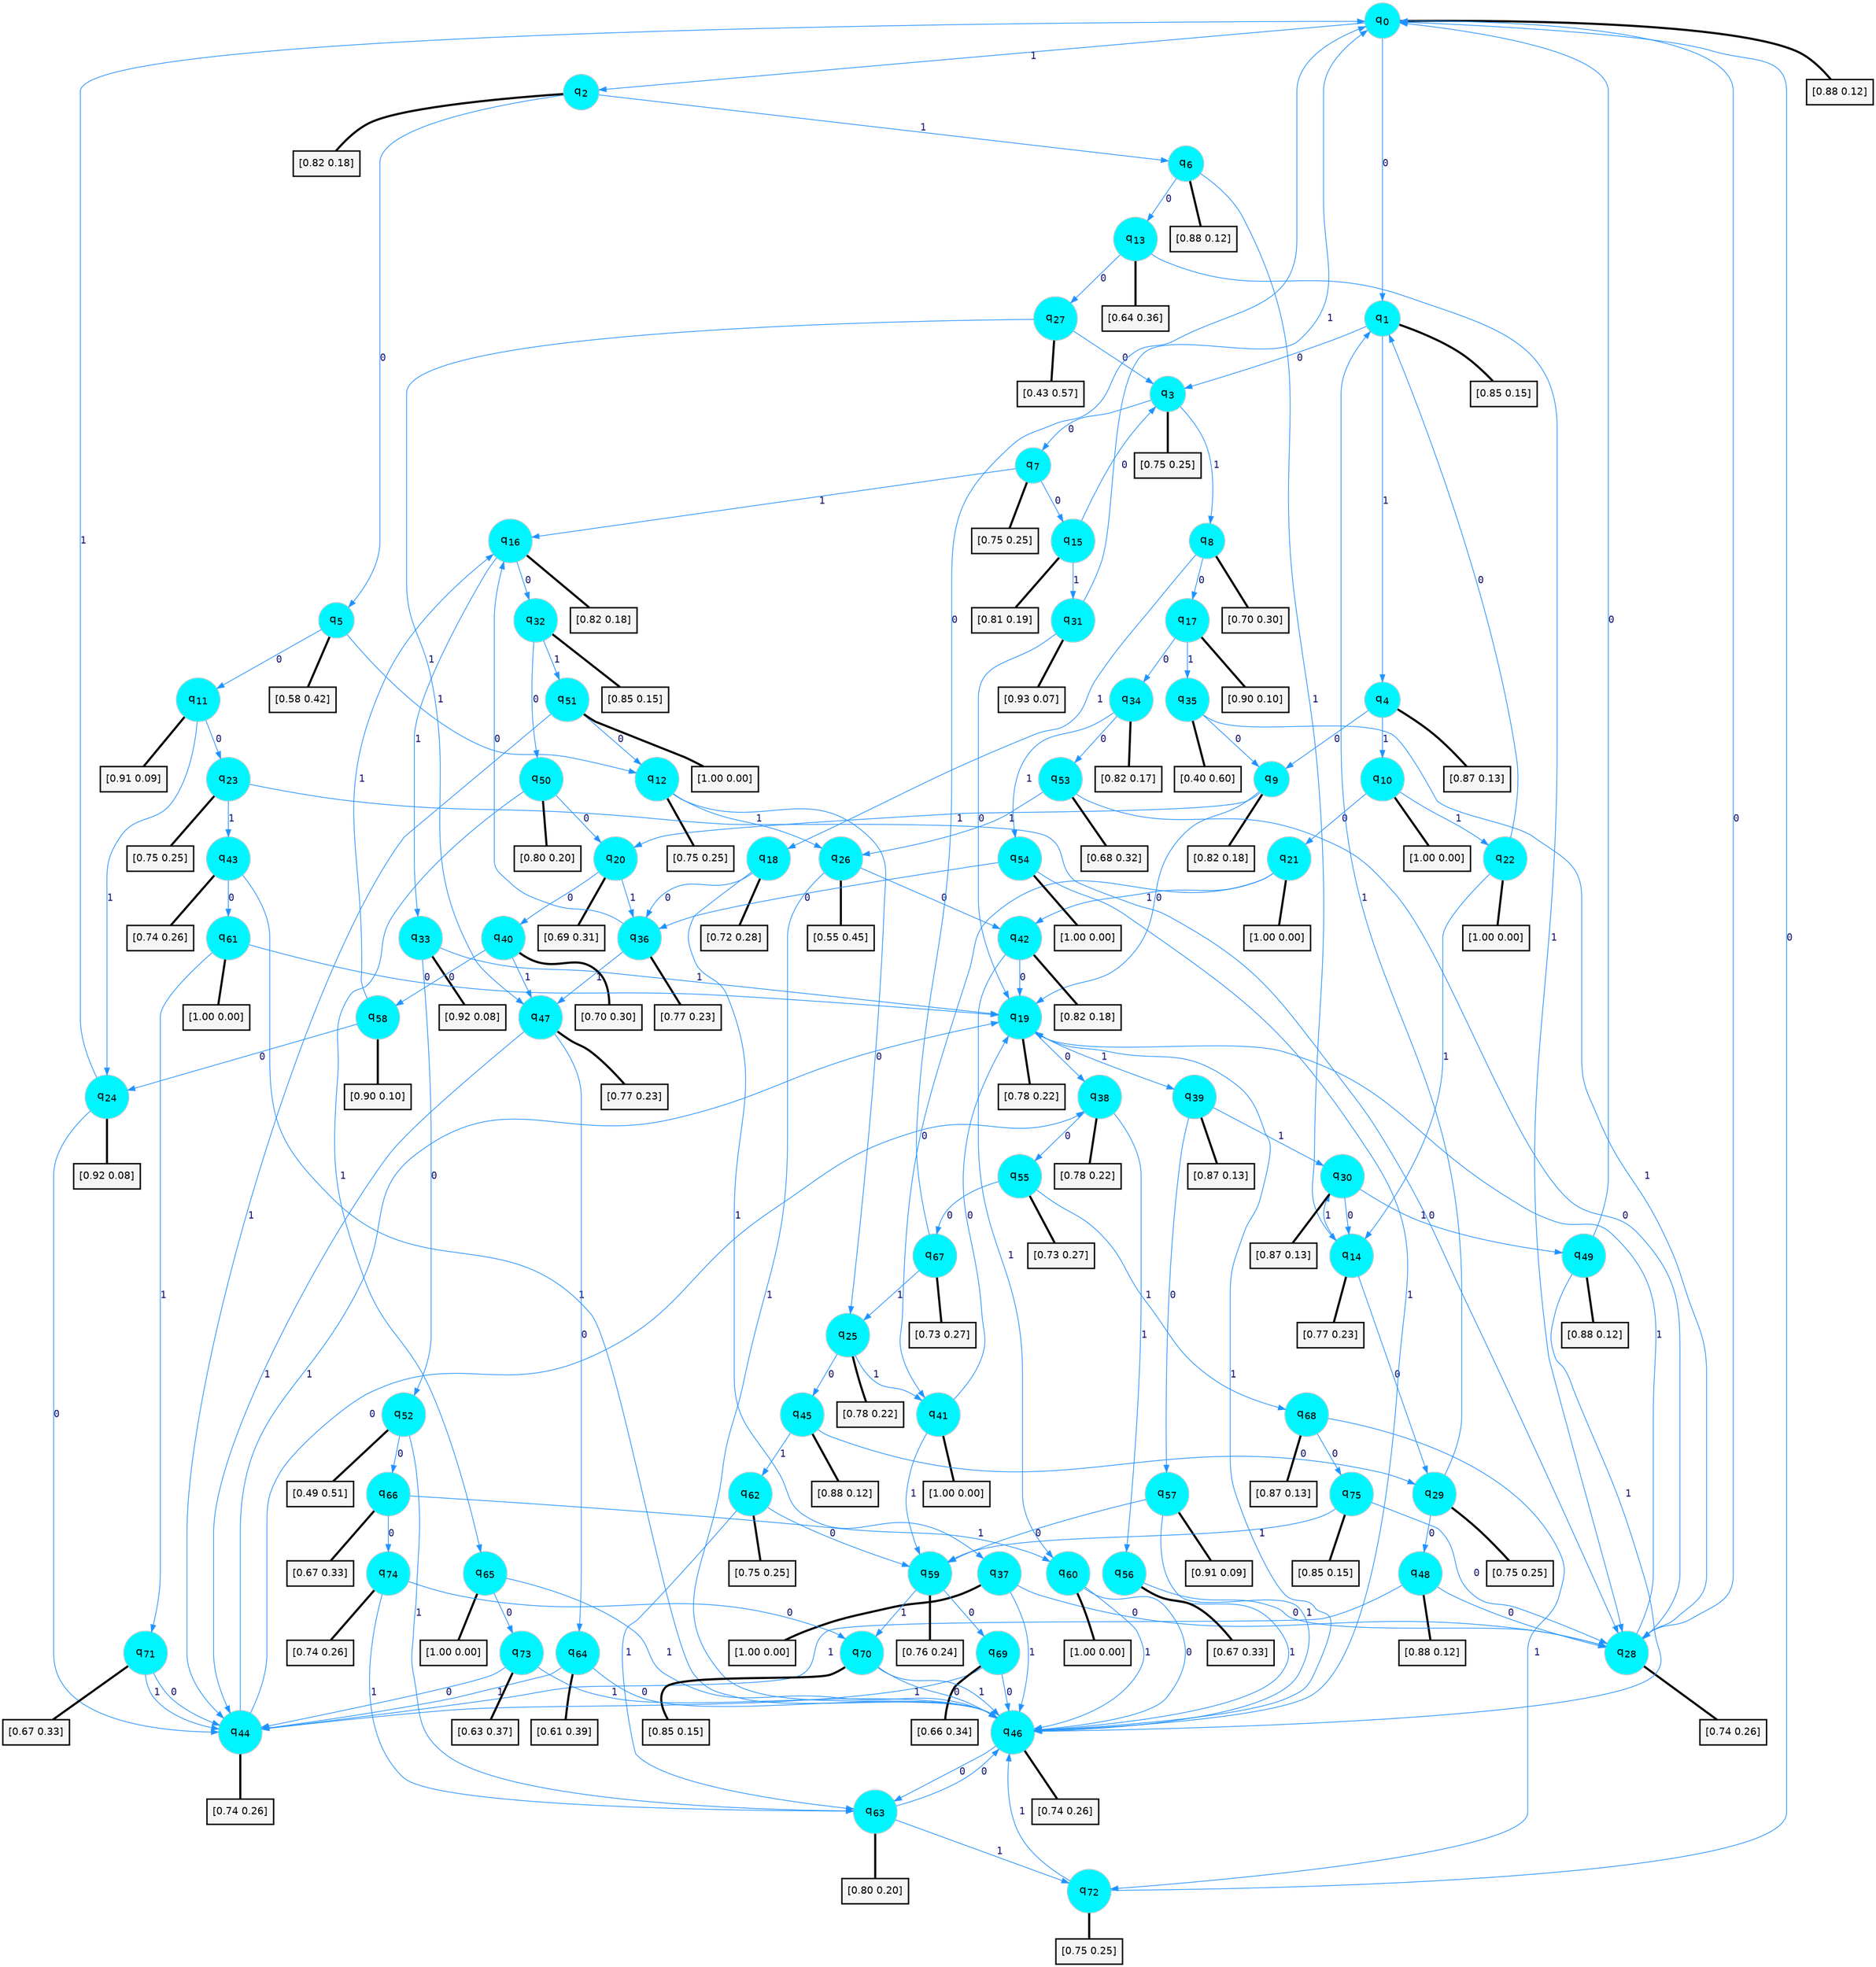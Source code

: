 digraph G {
graph [
bgcolor=transparent, dpi=300, rankdir=TD, size="40,25"];
node [
color=gray, fillcolor=turquoise1, fontcolor=black, fontname=Helvetica, fontsize=16, fontweight=bold, shape=circle, style=filled];
edge [
arrowsize=1, color=dodgerblue1, fontcolor=midnightblue, fontname=courier, fontweight=bold, penwidth=1, style=solid, weight=20];
0[label=<q<SUB>0</SUB>>];
1[label=<q<SUB>1</SUB>>];
2[label=<q<SUB>2</SUB>>];
3[label=<q<SUB>3</SUB>>];
4[label=<q<SUB>4</SUB>>];
5[label=<q<SUB>5</SUB>>];
6[label=<q<SUB>6</SUB>>];
7[label=<q<SUB>7</SUB>>];
8[label=<q<SUB>8</SUB>>];
9[label=<q<SUB>9</SUB>>];
10[label=<q<SUB>10</SUB>>];
11[label=<q<SUB>11</SUB>>];
12[label=<q<SUB>12</SUB>>];
13[label=<q<SUB>13</SUB>>];
14[label=<q<SUB>14</SUB>>];
15[label=<q<SUB>15</SUB>>];
16[label=<q<SUB>16</SUB>>];
17[label=<q<SUB>17</SUB>>];
18[label=<q<SUB>18</SUB>>];
19[label=<q<SUB>19</SUB>>];
20[label=<q<SUB>20</SUB>>];
21[label=<q<SUB>21</SUB>>];
22[label=<q<SUB>22</SUB>>];
23[label=<q<SUB>23</SUB>>];
24[label=<q<SUB>24</SUB>>];
25[label=<q<SUB>25</SUB>>];
26[label=<q<SUB>26</SUB>>];
27[label=<q<SUB>27</SUB>>];
28[label=<q<SUB>28</SUB>>];
29[label=<q<SUB>29</SUB>>];
30[label=<q<SUB>30</SUB>>];
31[label=<q<SUB>31</SUB>>];
32[label=<q<SUB>32</SUB>>];
33[label=<q<SUB>33</SUB>>];
34[label=<q<SUB>34</SUB>>];
35[label=<q<SUB>35</SUB>>];
36[label=<q<SUB>36</SUB>>];
37[label=<q<SUB>37</SUB>>];
38[label=<q<SUB>38</SUB>>];
39[label=<q<SUB>39</SUB>>];
40[label=<q<SUB>40</SUB>>];
41[label=<q<SUB>41</SUB>>];
42[label=<q<SUB>42</SUB>>];
43[label=<q<SUB>43</SUB>>];
44[label=<q<SUB>44</SUB>>];
45[label=<q<SUB>45</SUB>>];
46[label=<q<SUB>46</SUB>>];
47[label=<q<SUB>47</SUB>>];
48[label=<q<SUB>48</SUB>>];
49[label=<q<SUB>49</SUB>>];
50[label=<q<SUB>50</SUB>>];
51[label=<q<SUB>51</SUB>>];
52[label=<q<SUB>52</SUB>>];
53[label=<q<SUB>53</SUB>>];
54[label=<q<SUB>54</SUB>>];
55[label=<q<SUB>55</SUB>>];
56[label=<q<SUB>56</SUB>>];
57[label=<q<SUB>57</SUB>>];
58[label=<q<SUB>58</SUB>>];
59[label=<q<SUB>59</SUB>>];
60[label=<q<SUB>60</SUB>>];
61[label=<q<SUB>61</SUB>>];
62[label=<q<SUB>62</SUB>>];
63[label=<q<SUB>63</SUB>>];
64[label=<q<SUB>64</SUB>>];
65[label=<q<SUB>65</SUB>>];
66[label=<q<SUB>66</SUB>>];
67[label=<q<SUB>67</SUB>>];
68[label=<q<SUB>68</SUB>>];
69[label=<q<SUB>69</SUB>>];
70[label=<q<SUB>70</SUB>>];
71[label=<q<SUB>71</SUB>>];
72[label=<q<SUB>72</SUB>>];
73[label=<q<SUB>73</SUB>>];
74[label=<q<SUB>74</SUB>>];
75[label=<q<SUB>75</SUB>>];
76[label="[0.88 0.12]", shape=box,fontcolor=black, fontname=Helvetica, fontsize=14, penwidth=2, fillcolor=whitesmoke,color=black];
77[label="[0.85 0.15]", shape=box,fontcolor=black, fontname=Helvetica, fontsize=14, penwidth=2, fillcolor=whitesmoke,color=black];
78[label="[0.82 0.18]", shape=box,fontcolor=black, fontname=Helvetica, fontsize=14, penwidth=2, fillcolor=whitesmoke,color=black];
79[label="[0.75 0.25]", shape=box,fontcolor=black, fontname=Helvetica, fontsize=14, penwidth=2, fillcolor=whitesmoke,color=black];
80[label="[0.87 0.13]", shape=box,fontcolor=black, fontname=Helvetica, fontsize=14, penwidth=2, fillcolor=whitesmoke,color=black];
81[label="[0.58 0.42]", shape=box,fontcolor=black, fontname=Helvetica, fontsize=14, penwidth=2, fillcolor=whitesmoke,color=black];
82[label="[0.88 0.12]", shape=box,fontcolor=black, fontname=Helvetica, fontsize=14, penwidth=2, fillcolor=whitesmoke,color=black];
83[label="[0.75 0.25]", shape=box,fontcolor=black, fontname=Helvetica, fontsize=14, penwidth=2, fillcolor=whitesmoke,color=black];
84[label="[0.70 0.30]", shape=box,fontcolor=black, fontname=Helvetica, fontsize=14, penwidth=2, fillcolor=whitesmoke,color=black];
85[label="[0.82 0.18]", shape=box,fontcolor=black, fontname=Helvetica, fontsize=14, penwidth=2, fillcolor=whitesmoke,color=black];
86[label="[1.00 0.00]", shape=box,fontcolor=black, fontname=Helvetica, fontsize=14, penwidth=2, fillcolor=whitesmoke,color=black];
87[label="[0.91 0.09]", shape=box,fontcolor=black, fontname=Helvetica, fontsize=14, penwidth=2, fillcolor=whitesmoke,color=black];
88[label="[0.75 0.25]", shape=box,fontcolor=black, fontname=Helvetica, fontsize=14, penwidth=2, fillcolor=whitesmoke,color=black];
89[label="[0.64 0.36]", shape=box,fontcolor=black, fontname=Helvetica, fontsize=14, penwidth=2, fillcolor=whitesmoke,color=black];
90[label="[0.77 0.23]", shape=box,fontcolor=black, fontname=Helvetica, fontsize=14, penwidth=2, fillcolor=whitesmoke,color=black];
91[label="[0.81 0.19]", shape=box,fontcolor=black, fontname=Helvetica, fontsize=14, penwidth=2, fillcolor=whitesmoke,color=black];
92[label="[0.82 0.18]", shape=box,fontcolor=black, fontname=Helvetica, fontsize=14, penwidth=2, fillcolor=whitesmoke,color=black];
93[label="[0.90 0.10]", shape=box,fontcolor=black, fontname=Helvetica, fontsize=14, penwidth=2, fillcolor=whitesmoke,color=black];
94[label="[0.72 0.28]", shape=box,fontcolor=black, fontname=Helvetica, fontsize=14, penwidth=2, fillcolor=whitesmoke,color=black];
95[label="[0.78 0.22]", shape=box,fontcolor=black, fontname=Helvetica, fontsize=14, penwidth=2, fillcolor=whitesmoke,color=black];
96[label="[0.69 0.31]", shape=box,fontcolor=black, fontname=Helvetica, fontsize=14, penwidth=2, fillcolor=whitesmoke,color=black];
97[label="[1.00 0.00]", shape=box,fontcolor=black, fontname=Helvetica, fontsize=14, penwidth=2, fillcolor=whitesmoke,color=black];
98[label="[1.00 0.00]", shape=box,fontcolor=black, fontname=Helvetica, fontsize=14, penwidth=2, fillcolor=whitesmoke,color=black];
99[label="[0.75 0.25]", shape=box,fontcolor=black, fontname=Helvetica, fontsize=14, penwidth=2, fillcolor=whitesmoke,color=black];
100[label="[0.92 0.08]", shape=box,fontcolor=black, fontname=Helvetica, fontsize=14, penwidth=2, fillcolor=whitesmoke,color=black];
101[label="[0.78 0.22]", shape=box,fontcolor=black, fontname=Helvetica, fontsize=14, penwidth=2, fillcolor=whitesmoke,color=black];
102[label="[0.55 0.45]", shape=box,fontcolor=black, fontname=Helvetica, fontsize=14, penwidth=2, fillcolor=whitesmoke,color=black];
103[label="[0.43 0.57]", shape=box,fontcolor=black, fontname=Helvetica, fontsize=14, penwidth=2, fillcolor=whitesmoke,color=black];
104[label="[0.74 0.26]", shape=box,fontcolor=black, fontname=Helvetica, fontsize=14, penwidth=2, fillcolor=whitesmoke,color=black];
105[label="[0.75 0.25]", shape=box,fontcolor=black, fontname=Helvetica, fontsize=14, penwidth=2, fillcolor=whitesmoke,color=black];
106[label="[0.87 0.13]", shape=box,fontcolor=black, fontname=Helvetica, fontsize=14, penwidth=2, fillcolor=whitesmoke,color=black];
107[label="[0.93 0.07]", shape=box,fontcolor=black, fontname=Helvetica, fontsize=14, penwidth=2, fillcolor=whitesmoke,color=black];
108[label="[0.85 0.15]", shape=box,fontcolor=black, fontname=Helvetica, fontsize=14, penwidth=2, fillcolor=whitesmoke,color=black];
109[label="[0.92 0.08]", shape=box,fontcolor=black, fontname=Helvetica, fontsize=14, penwidth=2, fillcolor=whitesmoke,color=black];
110[label="[0.82 0.17]", shape=box,fontcolor=black, fontname=Helvetica, fontsize=14, penwidth=2, fillcolor=whitesmoke,color=black];
111[label="[0.40 0.60]", shape=box,fontcolor=black, fontname=Helvetica, fontsize=14, penwidth=2, fillcolor=whitesmoke,color=black];
112[label="[0.77 0.23]", shape=box,fontcolor=black, fontname=Helvetica, fontsize=14, penwidth=2, fillcolor=whitesmoke,color=black];
113[label="[1.00 0.00]", shape=box,fontcolor=black, fontname=Helvetica, fontsize=14, penwidth=2, fillcolor=whitesmoke,color=black];
114[label="[0.78 0.22]", shape=box,fontcolor=black, fontname=Helvetica, fontsize=14, penwidth=2, fillcolor=whitesmoke,color=black];
115[label="[0.87 0.13]", shape=box,fontcolor=black, fontname=Helvetica, fontsize=14, penwidth=2, fillcolor=whitesmoke,color=black];
116[label="[0.70 0.30]", shape=box,fontcolor=black, fontname=Helvetica, fontsize=14, penwidth=2, fillcolor=whitesmoke,color=black];
117[label="[1.00 0.00]", shape=box,fontcolor=black, fontname=Helvetica, fontsize=14, penwidth=2, fillcolor=whitesmoke,color=black];
118[label="[0.82 0.18]", shape=box,fontcolor=black, fontname=Helvetica, fontsize=14, penwidth=2, fillcolor=whitesmoke,color=black];
119[label="[0.74 0.26]", shape=box,fontcolor=black, fontname=Helvetica, fontsize=14, penwidth=2, fillcolor=whitesmoke,color=black];
120[label="[0.74 0.26]", shape=box,fontcolor=black, fontname=Helvetica, fontsize=14, penwidth=2, fillcolor=whitesmoke,color=black];
121[label="[0.88 0.12]", shape=box,fontcolor=black, fontname=Helvetica, fontsize=14, penwidth=2, fillcolor=whitesmoke,color=black];
122[label="[0.74 0.26]", shape=box,fontcolor=black, fontname=Helvetica, fontsize=14, penwidth=2, fillcolor=whitesmoke,color=black];
123[label="[0.77 0.23]", shape=box,fontcolor=black, fontname=Helvetica, fontsize=14, penwidth=2, fillcolor=whitesmoke,color=black];
124[label="[0.88 0.12]", shape=box,fontcolor=black, fontname=Helvetica, fontsize=14, penwidth=2, fillcolor=whitesmoke,color=black];
125[label="[0.88 0.12]", shape=box,fontcolor=black, fontname=Helvetica, fontsize=14, penwidth=2, fillcolor=whitesmoke,color=black];
126[label="[0.80 0.20]", shape=box,fontcolor=black, fontname=Helvetica, fontsize=14, penwidth=2, fillcolor=whitesmoke,color=black];
127[label="[1.00 0.00]", shape=box,fontcolor=black, fontname=Helvetica, fontsize=14, penwidth=2, fillcolor=whitesmoke,color=black];
128[label="[0.49 0.51]", shape=box,fontcolor=black, fontname=Helvetica, fontsize=14, penwidth=2, fillcolor=whitesmoke,color=black];
129[label="[0.68 0.32]", shape=box,fontcolor=black, fontname=Helvetica, fontsize=14, penwidth=2, fillcolor=whitesmoke,color=black];
130[label="[1.00 0.00]", shape=box,fontcolor=black, fontname=Helvetica, fontsize=14, penwidth=2, fillcolor=whitesmoke,color=black];
131[label="[0.73 0.27]", shape=box,fontcolor=black, fontname=Helvetica, fontsize=14, penwidth=2, fillcolor=whitesmoke,color=black];
132[label="[0.67 0.33]", shape=box,fontcolor=black, fontname=Helvetica, fontsize=14, penwidth=2, fillcolor=whitesmoke,color=black];
133[label="[0.91 0.09]", shape=box,fontcolor=black, fontname=Helvetica, fontsize=14, penwidth=2, fillcolor=whitesmoke,color=black];
134[label="[0.90 0.10]", shape=box,fontcolor=black, fontname=Helvetica, fontsize=14, penwidth=2, fillcolor=whitesmoke,color=black];
135[label="[0.76 0.24]", shape=box,fontcolor=black, fontname=Helvetica, fontsize=14, penwidth=2, fillcolor=whitesmoke,color=black];
136[label="[1.00 0.00]", shape=box,fontcolor=black, fontname=Helvetica, fontsize=14, penwidth=2, fillcolor=whitesmoke,color=black];
137[label="[1.00 0.00]", shape=box,fontcolor=black, fontname=Helvetica, fontsize=14, penwidth=2, fillcolor=whitesmoke,color=black];
138[label="[0.75 0.25]", shape=box,fontcolor=black, fontname=Helvetica, fontsize=14, penwidth=2, fillcolor=whitesmoke,color=black];
139[label="[0.80 0.20]", shape=box,fontcolor=black, fontname=Helvetica, fontsize=14, penwidth=2, fillcolor=whitesmoke,color=black];
140[label="[0.61 0.39]", shape=box,fontcolor=black, fontname=Helvetica, fontsize=14, penwidth=2, fillcolor=whitesmoke,color=black];
141[label="[1.00 0.00]", shape=box,fontcolor=black, fontname=Helvetica, fontsize=14, penwidth=2, fillcolor=whitesmoke,color=black];
142[label="[0.67 0.33]", shape=box,fontcolor=black, fontname=Helvetica, fontsize=14, penwidth=2, fillcolor=whitesmoke,color=black];
143[label="[0.73 0.27]", shape=box,fontcolor=black, fontname=Helvetica, fontsize=14, penwidth=2, fillcolor=whitesmoke,color=black];
144[label="[0.87 0.13]", shape=box,fontcolor=black, fontname=Helvetica, fontsize=14, penwidth=2, fillcolor=whitesmoke,color=black];
145[label="[0.66 0.34]", shape=box,fontcolor=black, fontname=Helvetica, fontsize=14, penwidth=2, fillcolor=whitesmoke,color=black];
146[label="[0.85 0.15]", shape=box,fontcolor=black, fontname=Helvetica, fontsize=14, penwidth=2, fillcolor=whitesmoke,color=black];
147[label="[0.67 0.33]", shape=box,fontcolor=black, fontname=Helvetica, fontsize=14, penwidth=2, fillcolor=whitesmoke,color=black];
148[label="[0.75 0.25]", shape=box,fontcolor=black, fontname=Helvetica, fontsize=14, penwidth=2, fillcolor=whitesmoke,color=black];
149[label="[0.63 0.37]", shape=box,fontcolor=black, fontname=Helvetica, fontsize=14, penwidth=2, fillcolor=whitesmoke,color=black];
150[label="[0.74 0.26]", shape=box,fontcolor=black, fontname=Helvetica, fontsize=14, penwidth=2, fillcolor=whitesmoke,color=black];
151[label="[0.85 0.15]", shape=box,fontcolor=black, fontname=Helvetica, fontsize=14, penwidth=2, fillcolor=whitesmoke,color=black];
0->1 [label=0];
0->2 [label=1];
0->76 [arrowhead=none, penwidth=3,color=black];
1->3 [label=0];
1->4 [label=1];
1->77 [arrowhead=none, penwidth=3,color=black];
2->5 [label=0];
2->6 [label=1];
2->78 [arrowhead=none, penwidth=3,color=black];
3->7 [label=0];
3->8 [label=1];
3->79 [arrowhead=none, penwidth=3,color=black];
4->9 [label=0];
4->10 [label=1];
4->80 [arrowhead=none, penwidth=3,color=black];
5->11 [label=0];
5->12 [label=1];
5->81 [arrowhead=none, penwidth=3,color=black];
6->13 [label=0];
6->14 [label=1];
6->82 [arrowhead=none, penwidth=3,color=black];
7->15 [label=0];
7->16 [label=1];
7->83 [arrowhead=none, penwidth=3,color=black];
8->17 [label=0];
8->18 [label=1];
8->84 [arrowhead=none, penwidth=3,color=black];
9->19 [label=0];
9->20 [label=1];
9->85 [arrowhead=none, penwidth=3,color=black];
10->21 [label=0];
10->22 [label=1];
10->86 [arrowhead=none, penwidth=3,color=black];
11->23 [label=0];
11->24 [label=1];
11->87 [arrowhead=none, penwidth=3,color=black];
12->25 [label=0];
12->26 [label=1];
12->88 [arrowhead=none, penwidth=3,color=black];
13->27 [label=0];
13->28 [label=1];
13->89 [arrowhead=none, penwidth=3,color=black];
14->29 [label=0];
14->30 [label=1];
14->90 [arrowhead=none, penwidth=3,color=black];
15->3 [label=0];
15->31 [label=1];
15->91 [arrowhead=none, penwidth=3,color=black];
16->32 [label=0];
16->33 [label=1];
16->92 [arrowhead=none, penwidth=3,color=black];
17->34 [label=0];
17->35 [label=1];
17->93 [arrowhead=none, penwidth=3,color=black];
18->36 [label=0];
18->37 [label=1];
18->94 [arrowhead=none, penwidth=3,color=black];
19->38 [label=0];
19->39 [label=1];
19->95 [arrowhead=none, penwidth=3,color=black];
20->40 [label=0];
20->36 [label=1];
20->96 [arrowhead=none, penwidth=3,color=black];
21->41 [label=0];
21->42 [label=1];
21->97 [arrowhead=none, penwidth=3,color=black];
22->1 [label=0];
22->14 [label=1];
22->98 [arrowhead=none, penwidth=3,color=black];
23->28 [label=0];
23->43 [label=1];
23->99 [arrowhead=none, penwidth=3,color=black];
24->44 [label=0];
24->0 [label=1];
24->100 [arrowhead=none, penwidth=3,color=black];
25->45 [label=0];
25->41 [label=1];
25->101 [arrowhead=none, penwidth=3,color=black];
26->42 [label=0];
26->46 [label=1];
26->102 [arrowhead=none, penwidth=3,color=black];
27->3 [label=0];
27->47 [label=1];
27->103 [arrowhead=none, penwidth=3,color=black];
28->0 [label=0];
28->19 [label=1];
28->104 [arrowhead=none, penwidth=3,color=black];
29->48 [label=0];
29->1 [label=1];
29->105 [arrowhead=none, penwidth=3,color=black];
30->14 [label=0];
30->49 [label=1];
30->106 [arrowhead=none, penwidth=3,color=black];
31->19 [label=0];
31->0 [label=1];
31->107 [arrowhead=none, penwidth=3,color=black];
32->50 [label=0];
32->51 [label=1];
32->108 [arrowhead=none, penwidth=3,color=black];
33->52 [label=0];
33->19 [label=1];
33->109 [arrowhead=none, penwidth=3,color=black];
34->53 [label=0];
34->54 [label=1];
34->110 [arrowhead=none, penwidth=3,color=black];
35->9 [label=0];
35->28 [label=1];
35->111 [arrowhead=none, penwidth=3,color=black];
36->16 [label=0];
36->47 [label=1];
36->112 [arrowhead=none, penwidth=3,color=black];
37->28 [label=0];
37->46 [label=1];
37->113 [arrowhead=none, penwidth=3,color=black];
38->55 [label=0];
38->56 [label=1];
38->114 [arrowhead=none, penwidth=3,color=black];
39->57 [label=0];
39->30 [label=1];
39->115 [arrowhead=none, penwidth=3,color=black];
40->58 [label=0];
40->47 [label=1];
40->116 [arrowhead=none, penwidth=3,color=black];
41->19 [label=0];
41->59 [label=1];
41->117 [arrowhead=none, penwidth=3,color=black];
42->19 [label=0];
42->60 [label=1];
42->118 [arrowhead=none, penwidth=3,color=black];
43->61 [label=0];
43->46 [label=1];
43->119 [arrowhead=none, penwidth=3,color=black];
44->38 [label=0];
44->19 [label=1];
44->120 [arrowhead=none, penwidth=3,color=black];
45->29 [label=0];
45->62 [label=1];
45->121 [arrowhead=none, penwidth=3,color=black];
46->63 [label=0];
46->19 [label=1];
46->122 [arrowhead=none, penwidth=3,color=black];
47->64 [label=0];
47->44 [label=1];
47->123 [arrowhead=none, penwidth=3,color=black];
48->28 [label=0];
48->44 [label=1];
48->124 [arrowhead=none, penwidth=3,color=black];
49->0 [label=0];
49->46 [label=1];
49->125 [arrowhead=none, penwidth=3,color=black];
50->20 [label=0];
50->65 [label=1];
50->126 [arrowhead=none, penwidth=3,color=black];
51->12 [label=0];
51->44 [label=1];
51->127 [arrowhead=none, penwidth=3,color=black];
52->66 [label=0];
52->63 [label=1];
52->128 [arrowhead=none, penwidth=3,color=black];
53->28 [label=0];
53->26 [label=1];
53->129 [arrowhead=none, penwidth=3,color=black];
54->36 [label=0];
54->46 [label=1];
54->130 [arrowhead=none, penwidth=3,color=black];
55->67 [label=0];
55->68 [label=1];
55->131 [arrowhead=none, penwidth=3,color=black];
56->28 [label=0];
56->46 [label=1];
56->132 [arrowhead=none, penwidth=3,color=black];
57->59 [label=0];
57->46 [label=1];
57->133 [arrowhead=none, penwidth=3,color=black];
58->24 [label=0];
58->16 [label=1];
58->134 [arrowhead=none, penwidth=3,color=black];
59->69 [label=0];
59->70 [label=1];
59->135 [arrowhead=none, penwidth=3,color=black];
60->46 [label=0];
60->46 [label=1];
60->136 [arrowhead=none, penwidth=3,color=black];
61->19 [label=0];
61->71 [label=1];
61->137 [arrowhead=none, penwidth=3,color=black];
62->59 [label=0];
62->63 [label=1];
62->138 [arrowhead=none, penwidth=3,color=black];
63->46 [label=0];
63->72 [label=1];
63->139 [arrowhead=none, penwidth=3,color=black];
64->46 [label=0];
64->44 [label=1];
64->140 [arrowhead=none, penwidth=3,color=black];
65->73 [label=0];
65->46 [label=1];
65->141 [arrowhead=none, penwidth=3,color=black];
66->74 [label=0];
66->60 [label=1];
66->142 [arrowhead=none, penwidth=3,color=black];
67->0 [label=0];
67->25 [label=1];
67->143 [arrowhead=none, penwidth=3,color=black];
68->75 [label=0];
68->72 [label=1];
68->144 [arrowhead=none, penwidth=3,color=black];
69->46 [label=0];
69->44 [label=1];
69->145 [arrowhead=none, penwidth=3,color=black];
70->46 [label=0];
70->46 [label=1];
70->146 [arrowhead=none, penwidth=3,color=black];
71->44 [label=0];
71->44 [label=1];
71->147 [arrowhead=none, penwidth=3,color=black];
72->0 [label=0];
72->46 [label=1];
72->148 [arrowhead=none, penwidth=3,color=black];
73->44 [label=0];
73->46 [label=1];
73->149 [arrowhead=none, penwidth=3,color=black];
74->70 [label=0];
74->63 [label=1];
74->150 [arrowhead=none, penwidth=3,color=black];
75->28 [label=0];
75->59 [label=1];
75->151 [arrowhead=none, penwidth=3,color=black];
}
